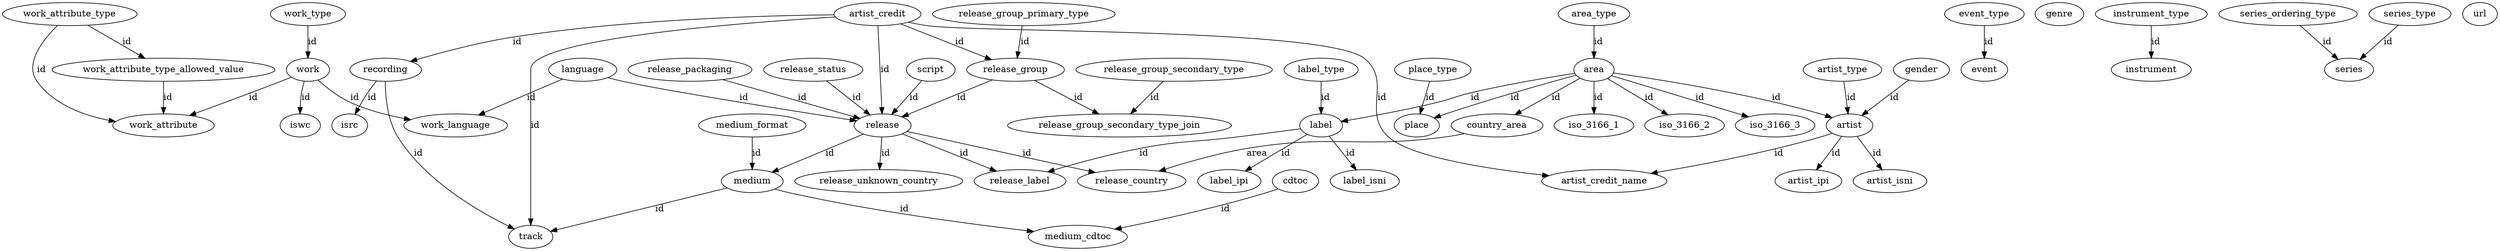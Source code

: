 digraph G {
  area [label="area"];
  area_type [label="area_type"];
  artist [label="artist"];
  artist_type [label="artist_type"];
  gender [label="gender"];
  artist_credit [label="artist_credit"];
  artist_credit_name [label="artist_credit_name"];
  artist_ipi [label="artist_ipi"];
  artist_isni [label="artist_isni"];
  cdtoc [label="cdtoc"];
  country_area [label="country_area"];
  event [label="event"];
  event_type [label="event_type"];
  genre [label="genre"];
  instrument [label="instrument"];
  instrument_type [label="instrument_type"];
  iso_3166_1 [label="iso_3166_1"];
  iso_3166_2 [label="iso_3166_2"];
  iso_3166_3 [label="iso_3166_3"];
  isrc [label="isrc"];
  recording [label="recording"];
  iswc [label="iswc"];
  work [label="work"];
  label [label="label"];
  label_type [label="label_type"];
  label_ipi [label="label_ipi"];
  label_isni [label="label_isni"];
  language [label="language"];
  medium [label="medium"];
  medium_format [label="medium_format"];
  release [label="release"];
  medium_cdtoc [label="medium_cdtoc"];
  place [label="place"];
  place_type [label="place_type"];
  release_group [label="release_group"];
  release_packaging [label="release_packaging"];
  release_status [label="release_status"];
  script [label="script"];
  release_country [label="release_country"];
  release_group_primary_type [label="release_group_primary_type"];
  release_group_secondary_type [label="release_group_secondary_type"];
  release_group_secondary_type_join [label="release_group_secondary_type_join"];
  release_label [label="release_label"];
  release_unknown_country [label="release_unknown_country"];
  series [label="series"];
  series_ordering_type [label="series_ordering_type"];
  series_type [label="series_type"];
  track [label="track"];
  url [label="url"];
  work_type [label="work_type"];
  work_attribute [label="work_attribute"];
  work_attribute_type [label="work_attribute_type"];
  work_attribute_type_allowed_value [label="work_attribute_type_allowed_value"];
  work_language [label="work_language"];
  area_type -> area [label="id"];
  area -> artist [label="id"];
  artist_type -> artist [label="id"];
  gender -> artist [label="id"];
  artist -> artist_credit_name [label="id"];
  artist_credit -> artist_credit_name [label="id"];
  artist -> artist_ipi [label="id"];
  artist -> artist_isni [label="id"];
  area -> country_area [label="id"];
  event_type -> event [label="id"];
  instrument_type -> instrument [label="id"];
  area -> iso_3166_1 [label="id"];
  area -> iso_3166_2 [label="id"];
  area -> iso_3166_3 [label="id"];
  recording -> isrc [label="id"];
  work -> iswc [label="id"];
  area -> label [label="id"];
  label_type -> label [label="id"];
  label -> label_ipi [label="id"];
  label -> label_isni [label="id"];
  medium_format -> medium [label="id"];
  release -> medium [label="id"];
  cdtoc -> medium_cdtoc [label="id"];
  medium -> medium_cdtoc [label="id"];
  area -> place [label="id"];
  place_type -> place [label="id"];
  artist_credit -> recording [label="id"];
  artist_credit -> release [label="id"];
  language -> release [label="id"];
  release_group -> release [label="id"];
  release_packaging -> release [label="id"];
  release_status -> release [label="id"];
  script -> release [label="id"];
  country_area -> release_country [label="area"];
  release -> release_country [label="id"];
  artist_credit -> release_group [label="id"];
  release_group_primary_type -> release_group [label="id"];
  release_group -> release_group_secondary_type_join [label="id"];
  release_group_secondary_type -> release_group_secondary_type_join [label="id"];
  label -> release_label [label="id"];
  release -> release_label [label="id"];
  release -> release_unknown_country [label="id"];
  series_ordering_type -> series [label="id"];
  series_type -> series [label="id"];
  artist_credit -> track [label="id"];
  medium -> track [label="id"];
  recording -> track [label="id"];
  work_type -> work [label="id"];
  work -> work_attribute [label="id"];
  work_attribute_type -> work_attribute [label="id"];
  work_attribute_type_allowed_value -> work_attribute [label="id"];
  work_attribute_type -> work_attribute_type_allowed_value [label="id"];
  language -> work_language [label="id"];
  work -> work_language [label="id"];
}
